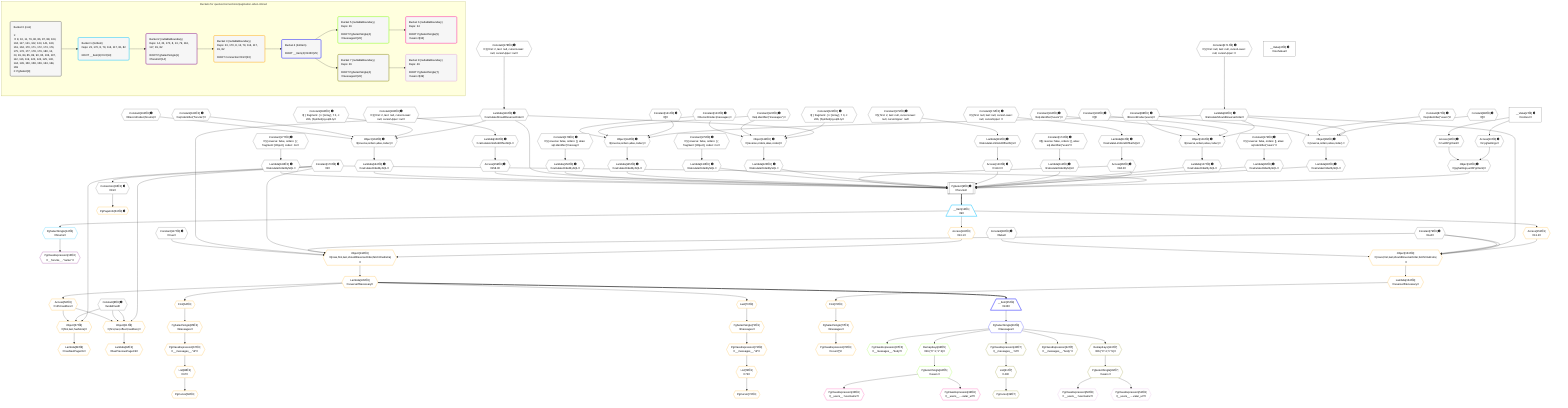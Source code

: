%%{init: {'themeVariables': { 'fontSize': '12px'}}}%%
graph TD
    classDef path fill:#eee,stroke:#000,color:#000
    classDef plan fill:#fff,stroke-width:1px,color:#000
    classDef itemplan fill:#fff,stroke-width:2px,color:#000
    classDef unbatchedplan fill:#dff,stroke-width:1px,color:#000
    classDef sideeffectplan fill:#fcc,stroke-width:2px,color:#000
    classDef bucket fill:#f6f6f6,color:#000,stroke-width:2px,text-align:left


    %% plan dependencies
    PgSelect9[["PgSelect[9∈0] ➊<br />ᐸforumsᐳ"]]:::plan
    Object12{{"Object[12∈0] ➊<br />ᐸ{pgSettings,withPgClient}ᐳ"}}:::plan
    Constant170{{"Constant[170∈0] ➊<br />ᐸ2ᐳ"}}:::plan
    Access85{{"Access[85∈0] ➊<br />ᐸ84.0ᐳ"}}:::plan
    Lambda90{{"Lambda[90∈0] ➊<br />ᐸcalculateOrderBySQLᐳ"}}:::plan
    Lambda95{{"Lambda[95∈0] ➊<br />ᐸcalculateOrderBySQLᐳ"}}:::plan
    Lambda107{{"Lambda[107∈0] ➊<br />ᐸcalculateOrderBySQLᐳ"}}:::plan
    Lambda112{{"Lambda[112∈0] ➊<br />ᐸcalculateOrderBySQLᐳ"}}:::plan
    Access120{{"Access[120∈0] ➊<br />ᐸ119.0ᐳ"}}:::plan
    Lambda125{{"Lambda[125∈0] ➊<br />ᐸcalculateOrderBySQLᐳ"}}:::plan
    Lambda130{{"Lambda[130∈0] ➊<br />ᐸcalculateOrderBySQLᐳ"}}:::plan
    Lambda145{{"Lambda[145∈0] ➊<br />ᐸcalculateOrderBySQLᐳ"}}:::plan
    Lambda150{{"Lambda[150∈0] ➊<br />ᐸcalculateOrderBySQLᐳ"}}:::plan
    Lambda116{{"Lambda[116∈0] ➊<br />ᐸcalculateShouldReverseOrderᐳ"}}:::plan
    Access159{{"Access[159∈0] ➊<br />ᐸ158.0ᐳ"}}:::plan
    Lambda164{{"Lambda[164∈0] ➊<br />ᐸcalculateOrderBySQLᐳ"}}:::plan
    Lambda169{{"Lambda[169∈0] ➊<br />ᐸcalculateOrderBySQLᐳ"}}:::plan
    Object12 & Constant170 & Access85 & Lambda90 & Lambda95 & Lambda107 & Lambda112 & Access120 & Lambda125 & Lambda130 & Access85 & Lambda145 & Lambda150 & Lambda116 & Access159 & Lambda164 & Lambda169 --> PgSelect9
    Object89{{"Object[89∈0] ➊<br />ᐸ{reverse,orders,alias,codec}ᐳ"}}:::plan
    Lambda81{{"Lambda[81∈0] ➊<br />ᐸcalculateShouldReverseOrderᐳ"}}:::plan
    Constant86{{"Constant[86∈0] ➊<br />ᐸ[]ᐳ"}}:::plan
    Constant87{{"Constant[87∈0] ➊<br />ᐸsql.identifier(”users”)ᐳ"}}:::plan
    Constant88{{"Constant[88∈0] ➊<br />ᐸRecordCodec(users)ᐳ"}}:::plan
    Lambda81 & Constant86 & Constant87 & Constant88 --> Object89
    Object106{{"Object[106∈0] ➊<br />ᐸ{reverse,orders,alias,codec}ᐳ"}}:::plan
    Constant103{{"Constant[103∈0] ➊<br />ᐸ[]ᐳ"}}:::plan
    Constant104{{"Constant[104∈0] ➊<br />ᐸsql.identifier(”users”)ᐳ"}}:::plan
    Lambda81 & Constant103 & Constant104 & Constant88 --> Object106
    Object124{{"Object[124∈0] ➊<br />ᐸ{reverse,orders,alias,codec}ᐳ"}}:::plan
    Constant121{{"Constant[121∈0] ➊<br />ᐸ[ { fragment: { n: [Array], f: 0, c: 266, [Symbol(pg-sql2-tyᐳ"}}:::plan
    Constant122{{"Constant[122∈0] ➊<br />ᐸsql.identifier(”messages”)ᐳ"}}:::plan
    Constant123{{"Constant[123∈0] ➊<br />ᐸRecordCodec(messages)ᐳ"}}:::plan
    Lambda116 & Constant121 & Constant122 & Constant123 --> Object124
    Object144{{"Object[144∈0] ➊<br />ᐸ{reverse,orders,alias,codec}ᐳ"}}:::plan
    Constant141{{"Constant[141∈0] ➊<br />ᐸ[]ᐳ"}}:::plan
    Lambda81 & Constant141 & Constant122 & Constant123 --> Object144
    Object163{{"Object[163∈0] ➊<br />ᐸ{reverse,orders,alias,codec}ᐳ"}}:::plan
    Constant160{{"Constant[160∈0] ➊<br />ᐸ[ { fragment: { n: [Array], f: 0, c: 266, [Symbol(pg-sql2-tyᐳ"}}:::plan
    Constant161{{"Constant[161∈0] ➊<br />ᐸsql.identifier(”forums”)ᐳ"}}:::plan
    Constant162{{"Constant[162∈0] ➊<br />ᐸRecordCodec(forums)ᐳ"}}:::plan
    Lambda116 & Constant160 & Constant161 & Constant162 --> Object163
    Access10{{"Access[10∈0] ➊<br />ᐸ2.pgSettingsᐳ"}}:::plan
    Access11{{"Access[11∈0] ➊<br />ᐸ2.withPgClientᐳ"}}:::plan
    Access10 & Access11 --> Object12
    __Value2["__Value[2∈0] ➊<br />ᐸcontextᐳ"]:::plan
    __Value2 --> Access10
    __Value2 --> Access11
    Connection23{{"Connection[23∈0] ➊<br />ᐸ19ᐳ"}}:::plan
    Constant170 --> Connection23
    Constant171{{"Constant[171∈0] ➊<br />ᐸ§{ first: null, last: null, cursorLower: null, cursorUpper: ᐳ"}}:::plan
    Constant171 --> Lambda81
    Lambda84{{"Lambda[84∈0] ➊<br />ᐸcalculateLimitAndOffsetSQLᐳ"}}:::plan
    Constant172{{"Constant[172∈0] ➊<br />ᐸ§{ first: null, last: null, cursorLower: null, cursorUpper: ᐳ"}}:::plan
    Constant172 --> Lambda84
    Lambda84 --> Access85
    Object89 --> Lambda90
    Constant173{{"Constant[173∈0] ➊<br />ᐸ§{ reverse: false, orders: [], alias: sql.identifier(”users”ᐳ"}}:::plan
    Constant173 --> Lambda95
    Object106 --> Lambda107
    Constant174{{"Constant[174∈0] ➊<br />ᐸ§{ reverse: false, orders: [], alias: sql.identifier(”users”ᐳ"}}:::plan
    Constant174 --> Lambda112
    Constant178{{"Constant[178∈0] ➊<br />ᐸ§{ first: 2, last: null, cursorLower: null, cursorUpper: nulᐳ"}}:::plan
    Constant178 --> Lambda116
    Lambda119{{"Lambda[119∈0] ➊<br />ᐸcalculateLimitAndOffsetSQLᐳ"}}:::plan
    Constant179{{"Constant[179∈0] ➊<br />ᐸ§{ first: 2, last: null, cursorLower: null, cursorUpper: nulᐳ"}}:::plan
    Constant179 --> Lambda119
    Lambda119 --> Access120
    Object124 --> Lambda125
    Constant175{{"Constant[175∈0] ➊<br />ᐸ§{ reverse: false, orders: [ { fragment: [Object], codec: Coᐳ"}}:::plan
    Constant175 --> Lambda130
    Object144 --> Lambda145
    Constant176{{"Constant[176∈0] ➊<br />ᐸ§{ reverse: false, orders: [], alias: sql.identifier(”messagᐳ"}}:::plan
    Constant176 --> Lambda150
    Lambda158{{"Lambda[158∈0] ➊<br />ᐸcalculateLimitAndOffsetSQLᐳ"}}:::plan
    Constant180{{"Constant[180∈0] ➊<br />ᐸ§{ first: 2, last: null, cursorLower: null, cursorUpper: nulᐳ"}}:::plan
    Constant180 --> Lambda158
    Lambda158 --> Access159
    Object163 --> Lambda164
    Constant177{{"Constant[177∈0] ➊<br />ᐸ§{ reverse: false, orders: [ { fragment: [Object], codec: Coᐳ"}}:::plan
    Constant177 --> Lambda169
    __Value4["__Value[4∈0] ➊<br />ᐸrootValueᐳ"]:::plan
    Constant8{{"Constant[8∈0] ➊<br />ᐸundefinedᐳ"}}:::plan
    Constant79{{"Constant[79∈0] ➊<br />ᐸnullᐳ"}}:::plan
    Constant82{{"Constant[82∈0] ➊<br />ᐸfalseᐳ"}}:::plan
    Constant117{{"Constant[117∈0] ➊<br />ᐸtrueᐳ"}}:::plan
    __Item13[/"__Item[13∈1]<br />ᐸ9ᐳ"\]:::itemplan
    PgSelect9 ==> __Item13
    PgSelectSingle14{{"PgSelectSingle[14∈1]<br />ᐸforumsᐳ"}}:::plan
    __Item13 --> PgSelectSingle14
    PgClassExpression15{{"PgClassExpression[15∈2]<br />ᐸ__forums__.”name”ᐳ"}}:::plan
    PgSelectSingle14 --> PgClassExpression15
    Object134{{"Object[134∈3]<br />ᐸ{rows,first,last,shouldReverseOrder,fetchOneExtra}ᐳ"}}:::plan
    Access132{{"Access[132∈3]<br />ᐸ13.1ᐳ"}}:::plan
    Access132 & Constant170 & Constant79 & Lambda116 & Constant117 --> Object134
    Object153{{"Object[153∈3]<br />ᐸ{rows,first,last,shouldReverseOrder,fetchOneExtra}ᐳ"}}:::plan
    Access151{{"Access[151∈3]<br />ᐸ13.2ᐳ"}}:::plan
    Access151 & Constant79 & Constant79 & Lambda81 & Constant82 --> Object153
    Object61{{"Object[61∈3]<br />ᐸ{first,last,offset,hasMore}ᐳ"}}:::plan
    Access56{{"Access[56∈3]<br />ᐸ135.hasMoreᐳ"}}:::plan
    Constant170 & Constant8 & Constant8 & Access56 --> Object61
    Object57{{"Object[57∈3]<br />ᐸ{first,last,hasMore}ᐳ"}}:::plan
    Constant170 & Constant8 & Access56 --> Object57
    PgPageInfo53{{"PgPageInfo[53∈3] ➊"}}:::plan
    Connection23 --> PgPageInfo53
    Lambda135{{"Lambda[135∈3]<br />ᐸreverseIfNecessaryᐳ"}}:::plan
    Lambda135 --> Access56
    Lambda58{{"Lambda[58∈3]<br />ᐸhasNextPageCbᐳ"}}:::plan
    Object57 --> Lambda58
    Lambda62{{"Lambda[62∈3]<br />ᐸhasPreviousPageCbᐳ"}}:::plan
    Object61 --> Lambda62
    First64{{"First[64∈3]"}}:::plan
    Lambda135 --> First64
    PgSelectSingle65{{"PgSelectSingle[65∈3]<br />ᐸmessagesᐳ"}}:::plan
    First64 --> PgSelectSingle65
    PgCursor66{{"PgCursor[66∈3]"}}:::plan
    List68{{"List[68∈3]<br />ᐸ67ᐳ"}}:::plan
    List68 --> PgCursor66
    PgClassExpression67{{"PgClassExpression[67∈3]<br />ᐸ__messages__.”id”ᐳ"}}:::plan
    PgSelectSingle65 --> PgClassExpression67
    PgClassExpression67 --> List68
    Last70{{"Last[70∈3]"}}:::plan
    Lambda135 --> Last70
    PgSelectSingle71{{"PgSelectSingle[71∈3]<br />ᐸmessagesᐳ"}}:::plan
    Last70 --> PgSelectSingle71
    PgCursor72{{"PgCursor[72∈3]"}}:::plan
    List74{{"List[74∈3]<br />ᐸ73ᐳ"}}:::plan
    List74 --> PgCursor72
    PgClassExpression73{{"PgClassExpression[73∈3]<br />ᐸ__messages__.”id”ᐳ"}}:::plan
    PgSelectSingle71 --> PgClassExpression73
    PgClassExpression73 --> List74
    First76{{"First[76∈3]"}}:::plan
    Lambda154{{"Lambda[154∈3]<br />ᐸreverseIfNecessaryᐳ"}}:::plan
    Lambda154 --> First76
    PgSelectSingle77{{"PgSelectSingle[77∈3]<br />ᐸmessagesᐳ"}}:::plan
    First76 --> PgSelectSingle77
    PgClassExpression78{{"PgClassExpression[78∈3]<br />ᐸcount(*)ᐳ"}}:::plan
    PgSelectSingle77 --> PgClassExpression78
    __Item13 --> Access132
    Object134 --> Lambda135
    __Item13 --> Access151
    Object153 --> Lambda154
    __Item25[/"__Item[25∈4]<br />ᐸ135ᐳ"\]:::itemplan
    Lambda135 ==> __Item25
    PgSelectSingle26{{"PgSelectSingle[26∈4]<br />ᐸmessagesᐳ"}}:::plan
    __Item25 --> PgSelectSingle26
    PgClassExpression27{{"PgClassExpression[27∈5]<br />ᐸ__messages__.”body”ᐳ"}}:::plan
    PgSelectSingle26 --> PgClassExpression27
    PgSelectSingle34{{"PgSelectSingle[34∈5]<br />ᐸusersᐳ"}}:::plan
    RemapKeys96{{"RemapKeys[96∈5]<br />ᐸ26:{”0”:1,”1”:2}ᐳ"}}:::plan
    RemapKeys96 --> PgSelectSingle34
    PgSelectSingle26 --> RemapKeys96
    PgClassExpression35{{"PgClassExpression[35∈6]<br />ᐸ__users__.”username”ᐳ"}}:::plan
    PgSelectSingle34 --> PgClassExpression35
    PgClassExpression36{{"PgClassExpression[36∈6]<br />ᐸ__users__....vatar_url”ᐳ"}}:::plan
    PgSelectSingle34 --> PgClassExpression36
    PgCursor39{{"PgCursor[39∈7]"}}:::plan
    List41{{"List[41∈7]<br />ᐸ40ᐳ"}}:::plan
    List41 --> PgCursor39
    PgClassExpression40{{"PgClassExpression[40∈7]<br />ᐸ__messages__.”id”ᐳ"}}:::plan
    PgSelectSingle26 --> PgClassExpression40
    PgClassExpression40 --> List41
    PgClassExpression42{{"PgClassExpression[42∈7]<br />ᐸ__messages__.”body”ᐳ"}}:::plan
    PgSelectSingle26 --> PgClassExpression42
    PgSelectSingle49{{"PgSelectSingle[49∈7]<br />ᐸusersᐳ"}}:::plan
    RemapKeys113{{"RemapKeys[113∈7]<br />ᐸ26:{”0”:4,”1”:5}ᐳ"}}:::plan
    RemapKeys113 --> PgSelectSingle49
    PgSelectSingle26 --> RemapKeys113
    PgClassExpression50{{"PgClassExpression[50∈8]<br />ᐸ__users__.”username”ᐳ"}}:::plan
    PgSelectSingle49 --> PgClassExpression50
    PgClassExpression51{{"PgClassExpression[51∈8]<br />ᐸ__users__....vatar_url”ᐳ"}}:::plan
    PgSelectSingle49 --> PgClassExpression51

    %% define steps

    subgraph "Buckets for queries/connections/pagination-when-inlined"
    Bucket0("Bucket 0 (root)<br /><br />1: <br />ᐳ: 8, 10, 11, 79, 82, 86, 87, 88, 103, 104, 117, 121, 122, 123, 141, 160, 161, 162, 170, 171, 172, 173, 174, 175, 176, 177, 178, 179, 180, 12, 23, 81, 84, 85, 89, 90, 95, 106, 107, 112, 116, 119, 120, 124, 125, 130, 144, 145, 150, 158, 159, 163, 164, 169<br />2: PgSelect[9]"):::bucket
    classDef bucket0 stroke:#696969
    class Bucket0,__Value2,__Value4,Constant8,PgSelect9,Access10,Access11,Object12,Connection23,Constant79,Lambda81,Constant82,Lambda84,Access85,Constant86,Constant87,Constant88,Object89,Lambda90,Lambda95,Constant103,Constant104,Object106,Lambda107,Lambda112,Lambda116,Constant117,Lambda119,Access120,Constant121,Constant122,Constant123,Object124,Lambda125,Lambda130,Constant141,Object144,Lambda145,Lambda150,Lambda158,Access159,Constant160,Constant161,Constant162,Object163,Lambda164,Lambda169,Constant170,Constant171,Constant172,Constant173,Constant174,Constant175,Constant176,Constant177,Constant178,Constant179,Constant180 bucket0
    Bucket1("Bucket 1 (listItem)<br />Deps: 23, 170, 8, 79, 116, 117, 81, 82<br /><br />ROOT __Item{1}ᐸ9ᐳ[13]"):::bucket
    classDef bucket1 stroke:#00bfff
    class Bucket1,__Item13,PgSelectSingle14 bucket1
    Bucket2("Bucket 2 (nullableBoundary)<br />Deps: 14, 23, 170, 8, 13, 79, 116, 117, 81, 82<br /><br />ROOT PgSelectSingle{1}ᐸforumsᐳ[14]"):::bucket
    classDef bucket2 stroke:#7f007f
    class Bucket2,PgClassExpression15 bucket2
    Bucket3("Bucket 3 (nullableBoundary)<br />Deps: 23, 170, 8, 13, 79, 116, 117, 81, 82<br /><br />ROOT Connectionᐸ19ᐳ[23]"):::bucket
    classDef bucket3 stroke:#ffa500
    class Bucket3,PgPageInfo53,Access56,Object57,Lambda58,Object61,Lambda62,First64,PgSelectSingle65,PgCursor66,PgClassExpression67,List68,Last70,PgSelectSingle71,PgCursor72,PgClassExpression73,List74,First76,PgSelectSingle77,PgClassExpression78,Access132,Object134,Lambda135,Access151,Object153,Lambda154 bucket3
    Bucket4("Bucket 4 (listItem)<br /><br />ROOT __Item{4}ᐸ135ᐳ[25]"):::bucket
    classDef bucket4 stroke:#0000ff
    class Bucket4,__Item25,PgSelectSingle26 bucket4
    Bucket5("Bucket 5 (nullableBoundary)<br />Deps: 26<br /><br />ROOT PgSelectSingle{4}ᐸmessagesᐳ[26]"):::bucket
    classDef bucket5 stroke:#7fff00
    class Bucket5,PgClassExpression27,PgSelectSingle34,RemapKeys96 bucket5
    Bucket6("Bucket 6 (nullableBoundary)<br />Deps: 34<br /><br />ROOT PgSelectSingle{5}ᐸusersᐳ[34]"):::bucket
    classDef bucket6 stroke:#ff1493
    class Bucket6,PgClassExpression35,PgClassExpression36 bucket6
    Bucket7("Bucket 7 (nullableBoundary)<br />Deps: 26<br /><br />ROOT PgSelectSingle{4}ᐸmessagesᐳ[26]"):::bucket
    classDef bucket7 stroke:#808000
    class Bucket7,PgCursor39,PgClassExpression40,List41,PgClassExpression42,PgSelectSingle49,RemapKeys113 bucket7
    Bucket8("Bucket 8 (nullableBoundary)<br />Deps: 49<br /><br />ROOT PgSelectSingle{7}ᐸusersᐳ[49]"):::bucket
    classDef bucket8 stroke:#dda0dd
    class Bucket8,PgClassExpression50,PgClassExpression51 bucket8
    Bucket0 --> Bucket1
    Bucket1 --> Bucket2
    Bucket2 --> Bucket3
    Bucket3 --> Bucket4
    Bucket4 --> Bucket5 & Bucket7
    Bucket5 --> Bucket6
    Bucket7 --> Bucket8
    end